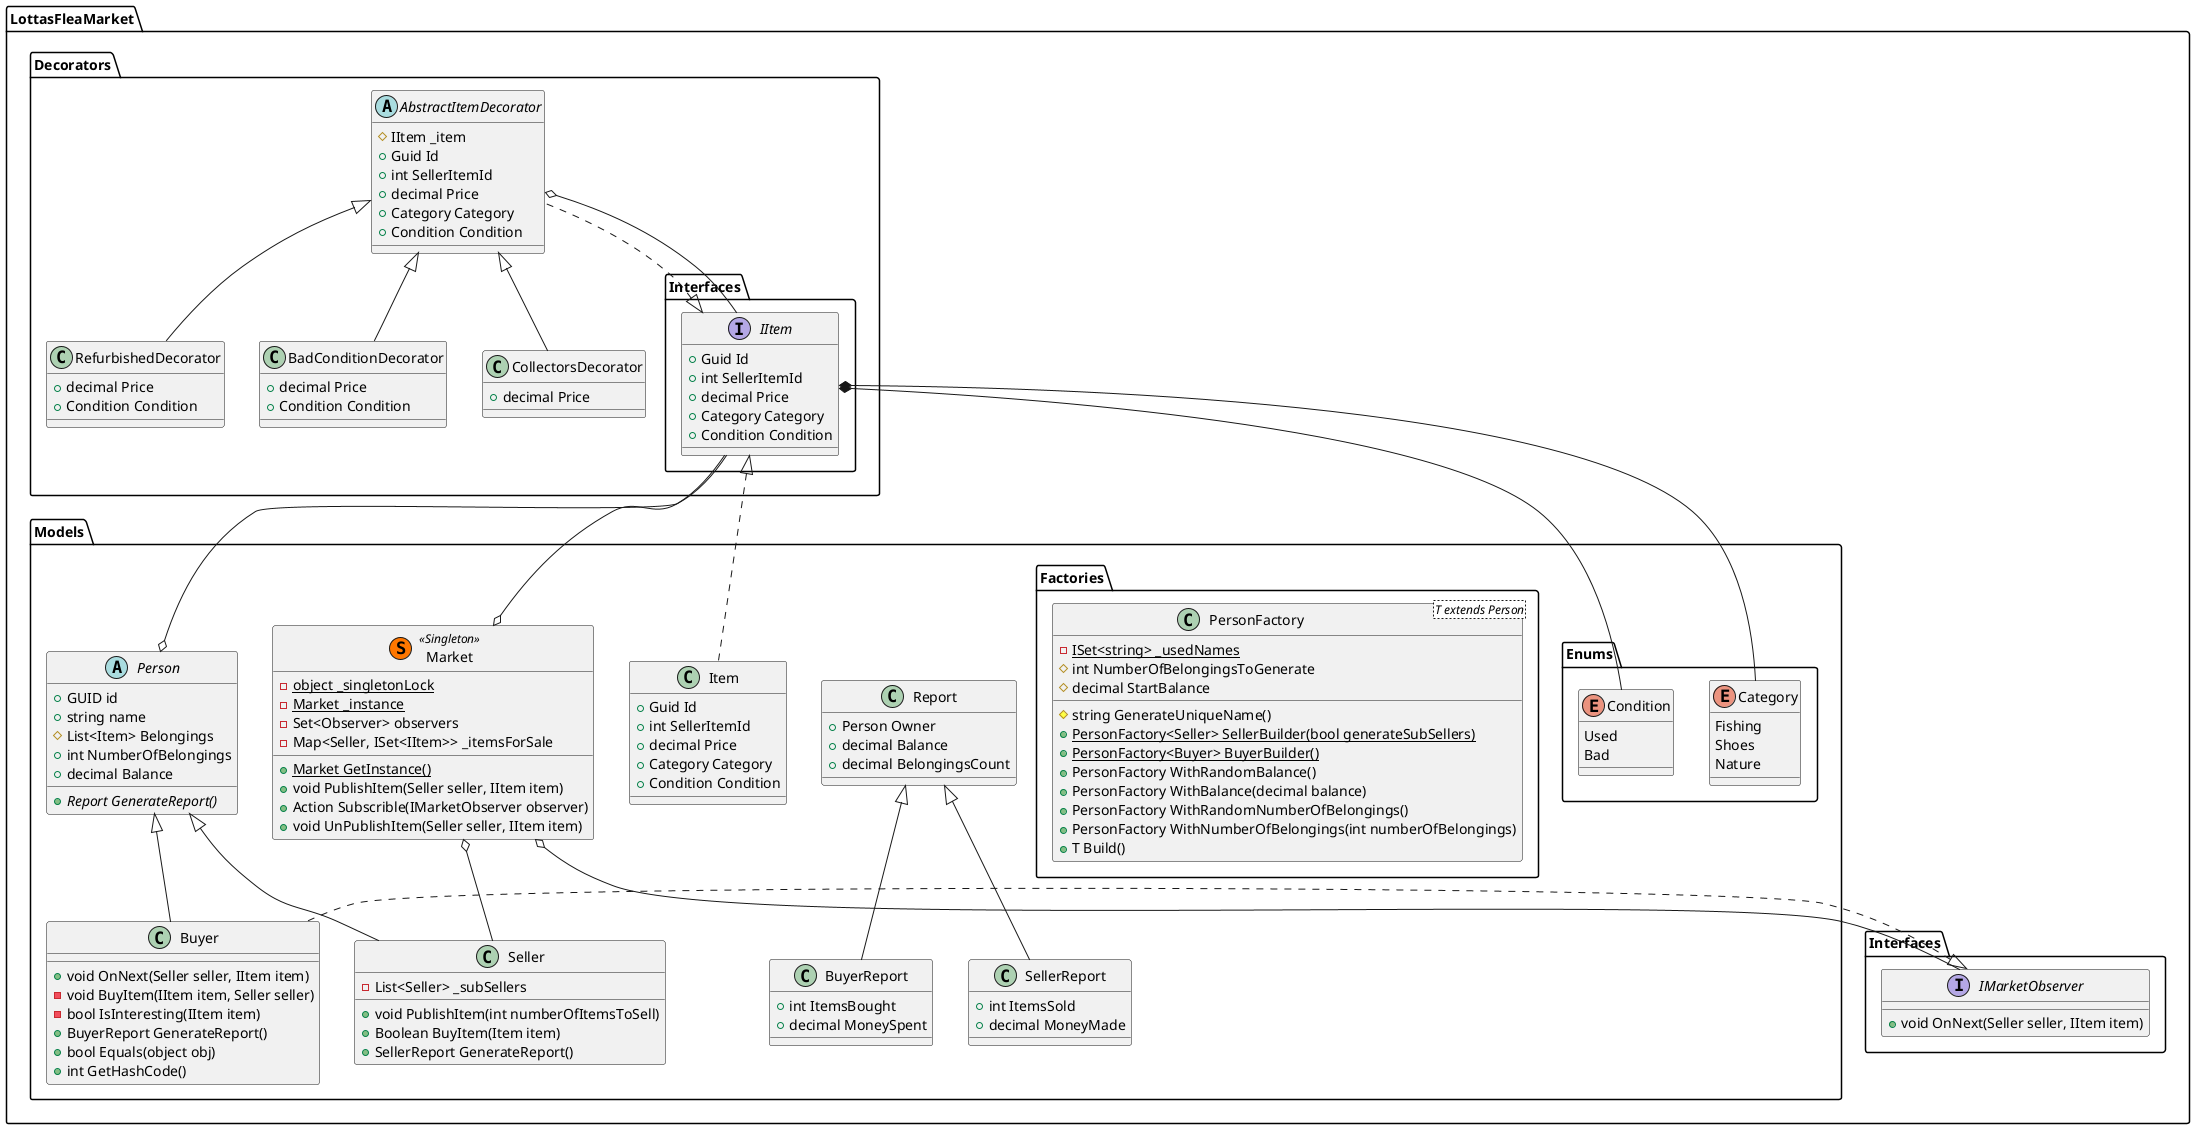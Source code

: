 @startuml
namespace LottasFleaMarket {
    namespace Decorators {
        namespace Interfaces {
            interface IItem {
                 +Guid Id
                 +int SellerItemId
                 +decimal Price
                 +Category Category
                 +Condition Condition
             }
         }
         
         abstract class AbstractItemDecorator implements LottasFleaMarket.Decorators.Interfaces.IItem {
             #IItem _item
             +Guid Id
             +int SellerItemId
             +decimal Price
             +Category Category
             +Condition Condition
         }
         
         class BadConditionDecorator extends AbstractItemDecorator {
             +decimal Price
             +Condition Condition
         }
         
         class CollectorsDecorator extends AbstractItemDecorator {
             +decimal Price
         }
         
         class RefurbishedDecorator extends AbstractItemDecorator {
             +decimal Price
             +Condition Condition
         }
         
         AbstractItemDecorator o-- LottasFleaMarket.Decorators.Interfaces.IItem
    }

    namespace Interfaces {
        interface IMarketObserver {
            +void OnNext(Seller seller, IItem item)
        }
    }
    
    namespace Models {
        namespace Enums {
            enum Category {
                Fishing
                Shoes
                Nature
            }
            
            enum Condition {
                Used
                Bad
            }
            
            LottasFleaMarket.Decorators.Interfaces.IItem *-- Condition
            LottasFleaMarket.Decorators.Interfaces.IItem *-- Category
        }
        
        namespace Factories {
            class PersonFactory<T extends Person> {
                -{static} ISet<string> _usedNames
                #string GenerateUniqueName()
                #int NumberOfBelongingsToGenerate
                #decimal StartBalance
                +{static} PersonFactory<Seller> SellerBuilder(bool generateSubSellers)
                +{static} PersonFactory<Buyer> BuyerBuilder()
                +PersonFactory WithRandomBalance()
                +PersonFactory WithBalance(decimal balance)
                +PersonFactory WithRandomNumberOfBelongings()
                +PersonFactory WithNumberOfBelongings(int numberOfBelongings)
                +T Build()
            }
        }
        
        class Report {
            +Person Owner
            +decimal Balance
            +decimal BelongingsCount
        }
        
        class BuyerReport extends Report {
            +int ItemsBought
            +decimal MoneySpent
        }
        
        class SellerReport extends Report {
            +int ItemsSold
            +decimal MoneyMade
        }
        
        abstract class Person {
            +GUID id
            +string name
            #List<Item> Belongings
            +int NumberOfBelongings
            +decimal Balance
            +{abstract} Report GenerateReport()
        }
        
        class Buyer extends Person implements LottasFleaMarket.Interfaces.IMarketObserver {
            +void OnNext(Seller seller, IItem item)
            -void BuyItem(IItem item, Seller seller)
            -bool IsInteresting(IItem item)
            +BuyerReport GenerateReport()
            +bool Equals(object obj)
            +int GetHashCode()
        }
        
        class Seller extends Person {
            -List<Seller> _subSellers
            +void PublishItem(int numberOfItemsToSell)
            +Boolean BuyItem(Item item)
            +SellerReport GenerateReport()
        }
        
        class Item implements LottasFleaMarket.Decorators.Interfaces.IItem {
             +Guid Id
             +int SellerItemId
             +decimal Price
             +Category Category
             +Condition Condition
        }
        
        
        class Market << (S,#FF7700) Singleton>> {
            -{static} object _singletonLock
            -{static} Market _instance
            -Set<Observer> observers
            -Map<Seller, ISet<IItem>> _itemsForSale
            +{static} Market GetInstance()
            +void PublishItem(Seller seller, IItem item)
            +Action Subscrible(IMarketObserver observer)
            +void UnPublishItem(Seller seller, IItem item)
        }
        
        Person o-- LottasFleaMarket.Decorators.Interfaces.IItem 
        
        Market o-- Seller
        Market o-- LottasFleaMarket.Decorators.Interfaces.IItem 
        Market o-- LottasFleaMarket.Interfaces.IMarketObserver   
    }
}

@enduml